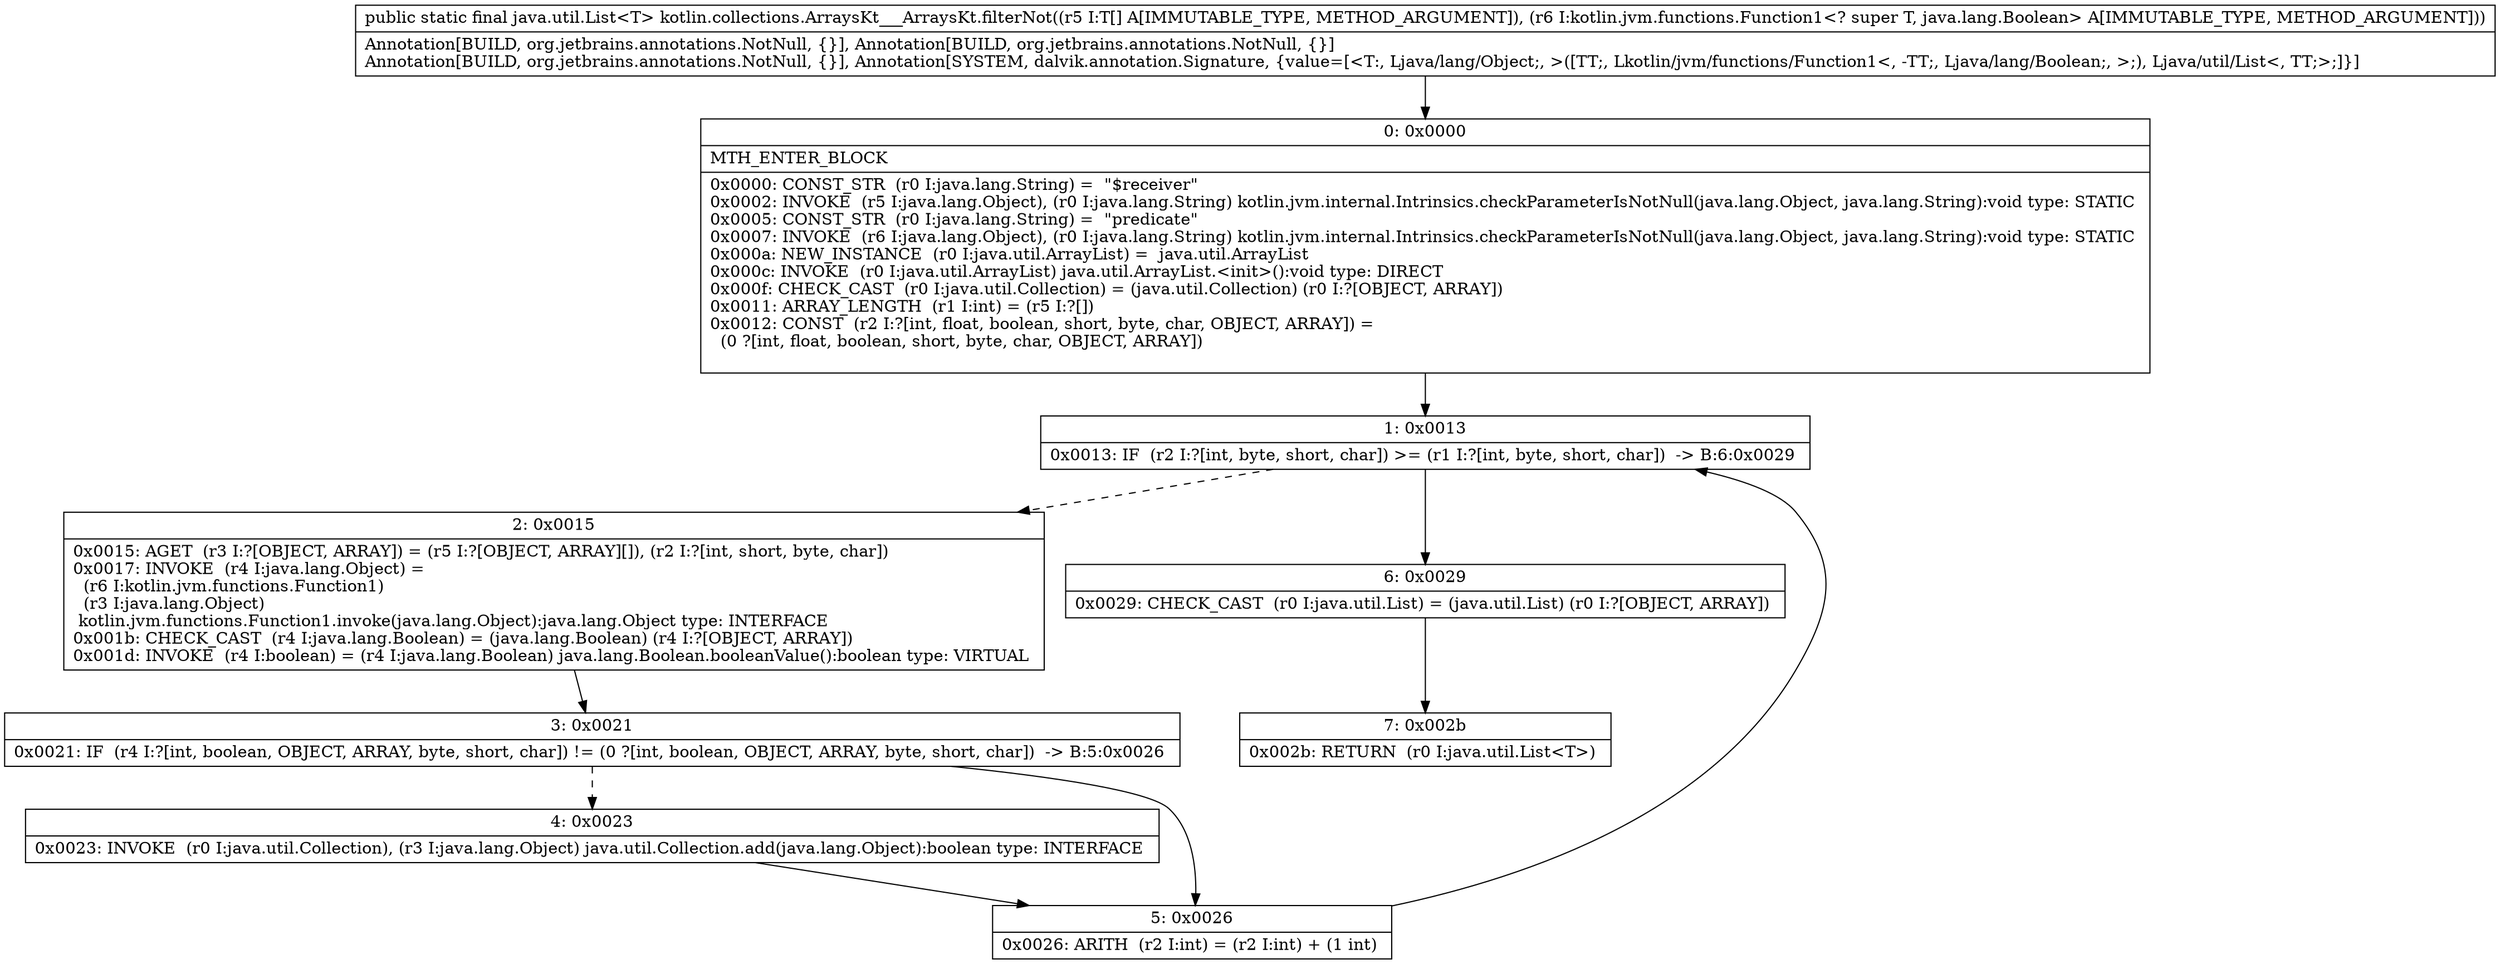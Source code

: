 digraph "CFG forkotlin.collections.ArraysKt___ArraysKt.filterNot([Ljava\/lang\/Object;Lkotlin\/jvm\/functions\/Function1;)Ljava\/util\/List;" {
Node_0 [shape=record,label="{0\:\ 0x0000|MTH_ENTER_BLOCK\l|0x0000: CONST_STR  (r0 I:java.lang.String) =  \"$receiver\" \l0x0002: INVOKE  (r5 I:java.lang.Object), (r0 I:java.lang.String) kotlin.jvm.internal.Intrinsics.checkParameterIsNotNull(java.lang.Object, java.lang.String):void type: STATIC \l0x0005: CONST_STR  (r0 I:java.lang.String) =  \"predicate\" \l0x0007: INVOKE  (r6 I:java.lang.Object), (r0 I:java.lang.String) kotlin.jvm.internal.Intrinsics.checkParameterIsNotNull(java.lang.Object, java.lang.String):void type: STATIC \l0x000a: NEW_INSTANCE  (r0 I:java.util.ArrayList) =  java.util.ArrayList \l0x000c: INVOKE  (r0 I:java.util.ArrayList) java.util.ArrayList.\<init\>():void type: DIRECT \l0x000f: CHECK_CAST  (r0 I:java.util.Collection) = (java.util.Collection) (r0 I:?[OBJECT, ARRAY]) \l0x0011: ARRAY_LENGTH  (r1 I:int) = (r5 I:?[]) \l0x0012: CONST  (r2 I:?[int, float, boolean, short, byte, char, OBJECT, ARRAY]) = \l  (0 ?[int, float, boolean, short, byte, char, OBJECT, ARRAY])\l \l}"];
Node_1 [shape=record,label="{1\:\ 0x0013|0x0013: IF  (r2 I:?[int, byte, short, char]) \>= (r1 I:?[int, byte, short, char])  \-\> B:6:0x0029 \l}"];
Node_2 [shape=record,label="{2\:\ 0x0015|0x0015: AGET  (r3 I:?[OBJECT, ARRAY]) = (r5 I:?[OBJECT, ARRAY][]), (r2 I:?[int, short, byte, char]) \l0x0017: INVOKE  (r4 I:java.lang.Object) = \l  (r6 I:kotlin.jvm.functions.Function1)\l  (r3 I:java.lang.Object)\l kotlin.jvm.functions.Function1.invoke(java.lang.Object):java.lang.Object type: INTERFACE \l0x001b: CHECK_CAST  (r4 I:java.lang.Boolean) = (java.lang.Boolean) (r4 I:?[OBJECT, ARRAY]) \l0x001d: INVOKE  (r4 I:boolean) = (r4 I:java.lang.Boolean) java.lang.Boolean.booleanValue():boolean type: VIRTUAL \l}"];
Node_3 [shape=record,label="{3\:\ 0x0021|0x0021: IF  (r4 I:?[int, boolean, OBJECT, ARRAY, byte, short, char]) != (0 ?[int, boolean, OBJECT, ARRAY, byte, short, char])  \-\> B:5:0x0026 \l}"];
Node_4 [shape=record,label="{4\:\ 0x0023|0x0023: INVOKE  (r0 I:java.util.Collection), (r3 I:java.lang.Object) java.util.Collection.add(java.lang.Object):boolean type: INTERFACE \l}"];
Node_5 [shape=record,label="{5\:\ 0x0026|0x0026: ARITH  (r2 I:int) = (r2 I:int) + (1 int) \l}"];
Node_6 [shape=record,label="{6\:\ 0x0029|0x0029: CHECK_CAST  (r0 I:java.util.List) = (java.util.List) (r0 I:?[OBJECT, ARRAY]) \l}"];
Node_7 [shape=record,label="{7\:\ 0x002b|0x002b: RETURN  (r0 I:java.util.List\<T\>) \l}"];
MethodNode[shape=record,label="{public static final java.util.List\<T\> kotlin.collections.ArraysKt___ArraysKt.filterNot((r5 I:T[] A[IMMUTABLE_TYPE, METHOD_ARGUMENT]), (r6 I:kotlin.jvm.functions.Function1\<? super T, java.lang.Boolean\> A[IMMUTABLE_TYPE, METHOD_ARGUMENT]))  | Annotation[BUILD, org.jetbrains.annotations.NotNull, \{\}], Annotation[BUILD, org.jetbrains.annotations.NotNull, \{\}]\lAnnotation[BUILD, org.jetbrains.annotations.NotNull, \{\}], Annotation[SYSTEM, dalvik.annotation.Signature, \{value=[\<T:, Ljava\/lang\/Object;, \>([TT;, Lkotlin\/jvm\/functions\/Function1\<, \-TT;, Ljava\/lang\/Boolean;, \>;), Ljava\/util\/List\<, TT;\>;]\}]\l}"];
MethodNode -> Node_0;
Node_0 -> Node_1;
Node_1 -> Node_2[style=dashed];
Node_1 -> Node_6;
Node_2 -> Node_3;
Node_3 -> Node_4[style=dashed];
Node_3 -> Node_5;
Node_4 -> Node_5;
Node_5 -> Node_1;
Node_6 -> Node_7;
}

